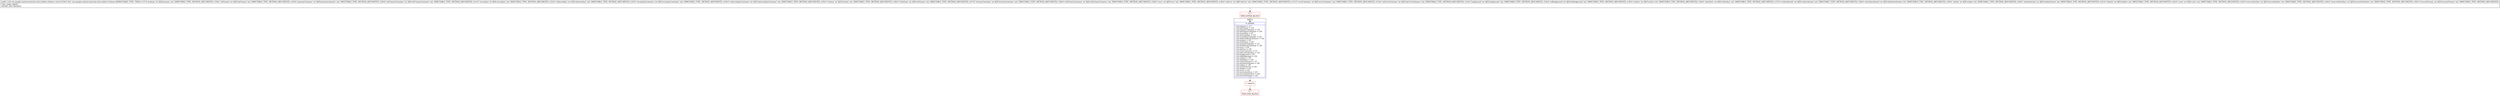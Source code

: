 digraph "CFG forcom.google.android.material.color.utilities.Scheme.\<init\>(IIIIIIIIIIIIIIIIIIIIIIIIIIIII)V" {
subgraph cluster_Region_671406180 {
label = "R(1:1)";
node [shape=record,color=blue];
Node_6 [shape=record,label="{6\:\ 0x0000|r16.primary = r17\lr16.onPrimary = r18\lr16.primaryContainer = r19\lr16.onPrimaryContainer = r20\lr16.secondary = r21\lr16.onSecondary = r22\lr16.secondaryContainer = r23\lr16.onSecondaryContainer = r24\lr16.tertiary = r25\lr16.onTertiary = r26\lr16.tertiaryContainer = r27\lr16.onTertiaryContainer = r28\lr16.error = r29\lr16.onError = r30\lr16.errorContainer = r31\lr16.onErrorContainer = r32\lr16.background = r33\lr16.onBackground = r34\lr16.surface = r35\lr16.onSurface = r36\lr16.surfaceVariant = r37\lr16.onSurfaceVariant = r38\lr16.outline = r39\lr16.outlineVariant = r40\lr16.shadow = r41\lr16.scrim = r42\lr16.inverseSurface = r43\lr16.inverseOnSurface = r44\lr16.inversePrimary = r45\l}"];
}
Node_4 [shape=record,color=red,label="{4\:\ ?|MTH_ENTER_BLOCK\l}"];
Node_7 [shape=record,color=red,label="{7\:\ 0x0079}"];
Node_5 [shape=record,color=red,label="{5\:\ ?|MTH_EXIT_BLOCK\l}"];
MethodNode[shape=record,label="{public void com.google.android.material.color.utilities.Scheme.\<init\>((r16v0 'this' com.google.android.material.color.utilities.Scheme A[IMMUTABLE_TYPE, THIS]), (r17v0 'primary' int A[D('primary' int), IMMUTABLE_TYPE, METHOD_ARGUMENT]), (r18v0 'onPrimary' int A[D('onPrimary' int), IMMUTABLE_TYPE, METHOD_ARGUMENT]), (r19v0 'primaryContainer' int A[D('primaryContainer' int), IMMUTABLE_TYPE, METHOD_ARGUMENT]), (r20v0 'onPrimaryContainer' int A[D('onPrimaryContainer' int), IMMUTABLE_TYPE, METHOD_ARGUMENT]), (r21v0 'secondary' int A[D('secondary' int), IMMUTABLE_TYPE, METHOD_ARGUMENT]), (r22v0 'onSecondary' int A[D('onSecondary' int), IMMUTABLE_TYPE, METHOD_ARGUMENT]), (r23v0 'secondaryContainer' int A[D('secondaryContainer' int), IMMUTABLE_TYPE, METHOD_ARGUMENT]), (r24v0 'onSecondaryContainer' int A[D('onSecondaryContainer' int), IMMUTABLE_TYPE, METHOD_ARGUMENT]), (r25v0 'tertiary' int A[D('tertiary' int), IMMUTABLE_TYPE, METHOD_ARGUMENT]), (r26v0 'onTertiary' int A[D('onTertiary' int), IMMUTABLE_TYPE, METHOD_ARGUMENT]), (r27v0 'tertiaryContainer' int A[D('tertiaryContainer' int), IMMUTABLE_TYPE, METHOD_ARGUMENT]), (r28v0 'onTertiaryContainer' int A[D('onTertiaryContainer' int), IMMUTABLE_TYPE, METHOD_ARGUMENT]), (r29v0 'error' int A[D('error' int), IMMUTABLE_TYPE, METHOD_ARGUMENT]), (r30v0 'onError' int A[D('onError' int), IMMUTABLE_TYPE, METHOD_ARGUMENT]), (r31v0 'errorContainer' int A[D('errorContainer' int), IMMUTABLE_TYPE, METHOD_ARGUMENT]), (r32v0 'onErrorContainer' int A[D('onErrorContainer' int), IMMUTABLE_TYPE, METHOD_ARGUMENT]), (r33v0 'background' int A[D('background' int), IMMUTABLE_TYPE, METHOD_ARGUMENT]), (r34v0 'onBackground' int A[D('onBackground' int), IMMUTABLE_TYPE, METHOD_ARGUMENT]), (r35v0 'surface' int A[D('surface' int), IMMUTABLE_TYPE, METHOD_ARGUMENT]), (r36v0 'onSurface' int A[D('onSurface' int), IMMUTABLE_TYPE, METHOD_ARGUMENT]), (r37v0 'surfaceVariant' int A[D('surfaceVariant' int), IMMUTABLE_TYPE, METHOD_ARGUMENT]), (r38v0 'onSurfaceVariant' int A[D('onSurfaceVariant' int), IMMUTABLE_TYPE, METHOD_ARGUMENT]), (r39v0 'outline' int A[D('outline' int), IMMUTABLE_TYPE, METHOD_ARGUMENT]), (r40v0 'outlineVariant' int A[D('outlineVariant' int), IMMUTABLE_TYPE, METHOD_ARGUMENT]), (r41v0 'shadow' int A[D('shadow' int), IMMUTABLE_TYPE, METHOD_ARGUMENT]), (r42v0 'scrim' int A[D('scrim' int), IMMUTABLE_TYPE, METHOD_ARGUMENT]), (r43v0 'inverseSurface' int A[D('inverseSurface' int), IMMUTABLE_TYPE, METHOD_ARGUMENT]), (r44v0 'inverseOnSurface' int A[D('inverseOnSurface' int), IMMUTABLE_TYPE, METHOD_ARGUMENT]), (r45v0 'inversePrimary' int A[D('inversePrimary' int), IMMUTABLE_TYPE, METHOD_ARGUMENT]))  | USE_LINES_HINTS\lINLINE_NOT_NEEDED\l}"];
MethodNode -> Node_4;Node_6 -> Node_7;
Node_4 -> Node_6;
Node_7 -> Node_5;
}

